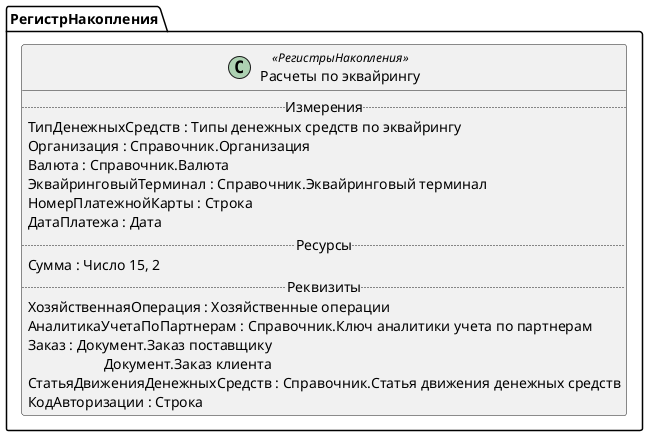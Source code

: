 ﻿@startuml РасчетыПоЭквайрингу
'!include templates.wsd
'..\include templates.wsd
class РегистрНакопления.РасчетыПоЭквайрингу as "Расчеты по эквайрингу" <<РегистрыНакопления>>
{
..Измерения..
ТипДенежныхСредств : Типы денежных средств по эквайрингу
Организация : Справочник.Организация
Валюта : Справочник.Валюта
ЭквайринговыйТерминал : Справочник.Эквайринговый терминал
НомерПлатежнойКарты : Строка
ДатаПлатежа : Дата
..Ресурсы..
Сумма : Число 15, 2
..Реквизиты..
ХозяйственнаяОперация : Хозяйственные операции
АналитикаУчетаПоПартнерам : Справочник.Ключ аналитики учета по партнерам
Заказ : Документ.Заказ поставщику\rДокумент.Заказ клиента
СтатьяДвиженияДенежныхСредств : Справочник.Статья движения денежных средств
КодАвторизации : Строка
}
@enduml
